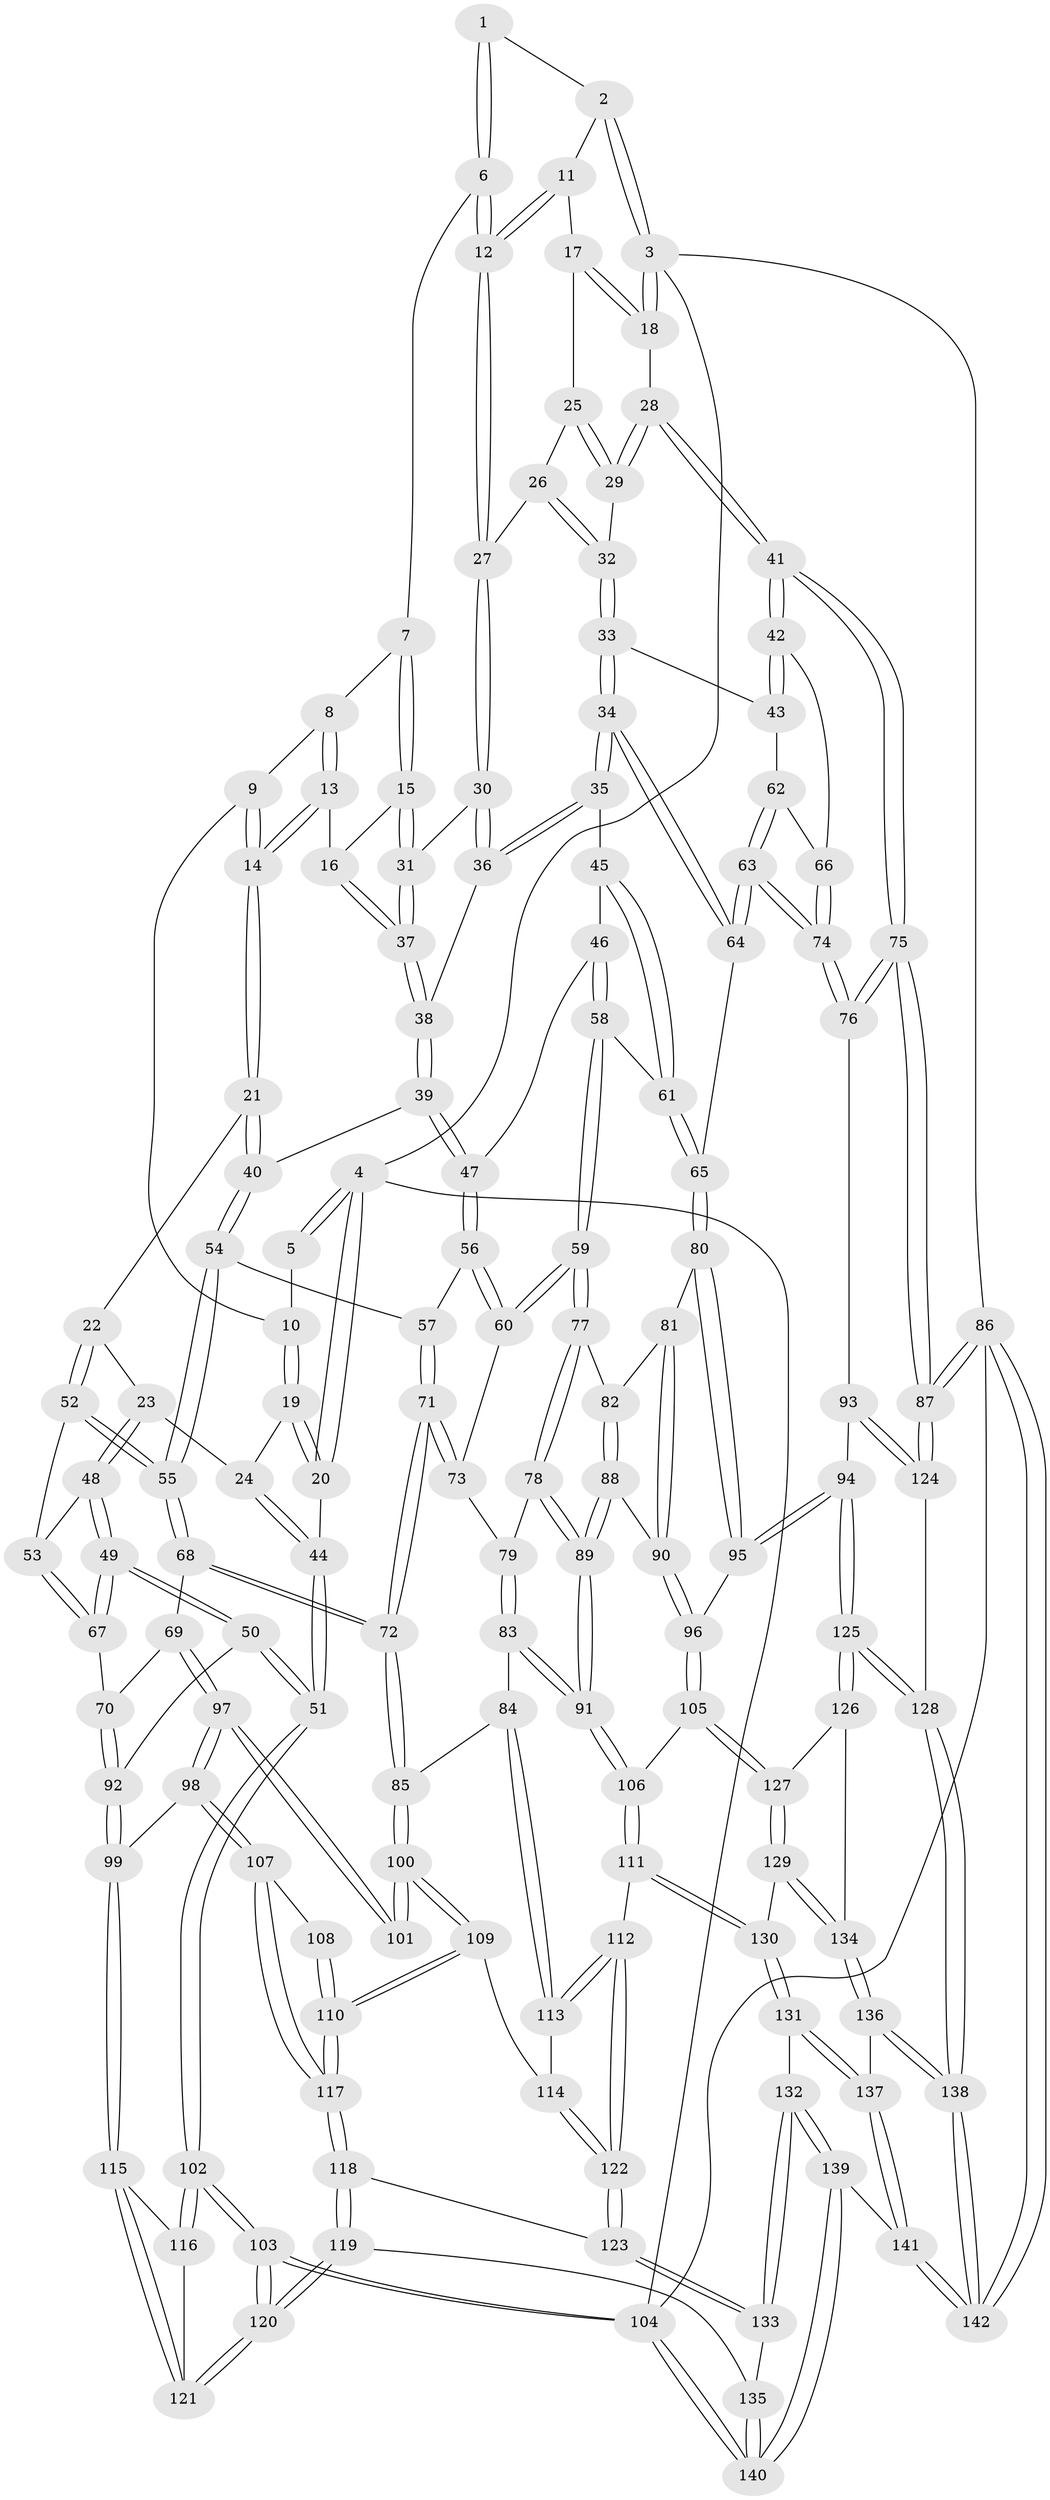 // Generated by graph-tools (version 1.1) at 2025/03/03/09/25 03:03:15]
// undirected, 142 vertices, 352 edges
graph export_dot {
graph [start="1"]
  node [color=gray90,style=filled];
  1 [pos="+0.6445938720719687+0"];
  2 [pos="+0.8277204322944989+0"];
  3 [pos="+1+0"];
  4 [pos="+0+0"];
  5 [pos="+0.15556522625844907+0"];
  6 [pos="+0.6420504987203887+0"];
  7 [pos="+0.5530459465035592+0"];
  8 [pos="+0.4274612824398515+0.0695533875409854"];
  9 [pos="+0.3287423438637267+0.039754723360627214"];
  10 [pos="+0.17680074468968518+0"];
  11 [pos="+0.9071208020333363+0.07127816278481927"];
  12 [pos="+0.668944300833687+0"];
  13 [pos="+0.4320580955285668+0.17228653254360413"];
  14 [pos="+0.34462110580622785+0.22650653944734742"];
  15 [pos="+0.5213179390496125+0.11997588568794838"];
  16 [pos="+0.4604372795738434+0.17263282969696425"];
  17 [pos="+0.9079845843481942+0.07315081340292932"];
  18 [pos="+1+0"];
  19 [pos="+0.1386821948566737+0.1228148704134889"];
  20 [pos="+0+0.12693226161076068"];
  21 [pos="+0.33129253733337616+0.24708664205002123"];
  22 [pos="+0.18221889414980874+0.2289450093645753"];
  23 [pos="+0.18026198458312273+0.22784712882956873"];
  24 [pos="+0.1523121706829001+0.20104722336022826"];
  25 [pos="+0.9077938011968074+0.07366851615820268"];
  26 [pos="+0.84521694168431+0.11619349950865686"];
  27 [pos="+0.7042054872966542+0.0795669606646722"];
  28 [pos="+1+0.2212090302374951"];
  29 [pos="+0.9652668008373715+0.1776048373225312"];
  30 [pos="+0.6966295297144843+0.13151499084426987"];
  31 [pos="+0.5895986684198784+0.19636741755153736"];
  32 [pos="+0.8778490517253248+0.21441499376069867"];
  33 [pos="+0.8299894181577404+0.29031642324253737"];
  34 [pos="+0.8003778241495435+0.298490456184565"];
  35 [pos="+0.7719994627475415+0.2878822047267731"];
  36 [pos="+0.7465151811112894+0.25164747903458223"];
  37 [pos="+0.553498663039815+0.2548725950370971"];
  38 [pos="+0.5533341461893924+0.27495668302560755"];
  39 [pos="+0.5473992018160294+0.2965656737312022"];
  40 [pos="+0.34073694758452133+0.26402070772779695"];
  41 [pos="+1+0.35877991529924197"];
  42 [pos="+1+0.3581273770383554"];
  43 [pos="+0.8835770412683276+0.3138833057407001"];
  44 [pos="+0+0.35828825527567343"];
  45 [pos="+0.7011983138369191+0.3362252070659362"];
  46 [pos="+0.6944229465800882+0.33919658677774284"];
  47 [pos="+0.5498704682036583+0.3085963226069826"];
  48 [pos="+0.08653626138899623+0.38954059840807936"];
  49 [pos="+0+0.4557565197903718"];
  50 [pos="+0+0.46524924788527844"];
  51 [pos="+0+0.46454188370418625"];
  52 [pos="+0.19743586483949332+0.37570215397747714"];
  53 [pos="+0.15044685279472622+0.41581578677044756"];
  54 [pos="+0.3507754382934772+0.32499630000438395"];
  55 [pos="+0.26068363370497394+0.4278581808539544"];
  56 [pos="+0.5382489698467522+0.35976049934124743"];
  57 [pos="+0.4007176028408077+0.3877203815022062"];
  58 [pos="+0.6333282435051227+0.43493791684817745"];
  59 [pos="+0.5909234615821722+0.44755654934950023"];
  60 [pos="+0.5620417975478752+0.4238777067710642"];
  61 [pos="+0.7206731671556258+0.467788394948613"];
  62 [pos="+0.8995057907026045+0.42581935170348184"];
  63 [pos="+0.8430473650927817+0.5010904775259436"];
  64 [pos="+0.8047515208099758+0.4857863668760838"];
  65 [pos="+0.7692010561488037+0.5001247246119045"];
  66 [pos="+1+0.37309716987010594"];
  67 [pos="+0.154895970134522+0.46660686332340284"];
  68 [pos="+0.263014996743202+0.4801108306162666"];
  69 [pos="+0.19671861659320397+0.5221475477833764"];
  70 [pos="+0.18983830940202795+0.5175305853760572"];
  71 [pos="+0.4033710412349205+0.4828627713538295"];
  72 [pos="+0.3778132135838055+0.5248462733563941"];
  73 [pos="+0.47402818868284996+0.4738383618200757"];
  74 [pos="+0.8562482107512793+0.5113670489210986"];
  75 [pos="+1+0.5544859963781328"];
  76 [pos="+0.8800559731341996+0.537051187688797"];
  77 [pos="+0.5927339175228017+0.5172828852140281"];
  78 [pos="+0.5882615027532223+0.5239771166336668"];
  79 [pos="+0.5052299930649332+0.5147612432507768"];
  80 [pos="+0.7624654927716991+0.5091398013498906"];
  81 [pos="+0.7170867843938707+0.5328669093577716"];
  82 [pos="+0.6323715584372168+0.5309100914964351"];
  83 [pos="+0.47286631663087214+0.6106853495166484"];
  84 [pos="+0.39888150135645667+0.5962263196243651"];
  85 [pos="+0.39090160876742863+0.5926156000874004"];
  86 [pos="+1+1"];
  87 [pos="+1+0.7902621008616099"];
  88 [pos="+0.6692170500916348+0.6144855964996194"];
  89 [pos="+0.5456123128955468+0.6352819702825774"];
  90 [pos="+0.6741071749084123+0.6152399284585012"];
  91 [pos="+0.5439606460278242+0.6370753799513992"];
  92 [pos="+0.01989228716687309+0.5246124065472403"];
  93 [pos="+0.8610200998801123+0.67356936893716"];
  94 [pos="+0.7958068570311592+0.7044246364512508"];
  95 [pos="+0.7586926057942389+0.6809217976859776"];
  96 [pos="+0.7318376160904819+0.6781478744706513"];
  97 [pos="+0.19213352458122235+0.5845558490478053"];
  98 [pos="+0.1658220242914021+0.6333841202980723"];
  99 [pos="+0.1597975355735316+0.6353300151513949"];
  100 [pos="+0.3846755568909241+0.5979889470923512"];
  101 [pos="+0.3253409065959992+0.6087565996908662"];
  102 [pos="+0+0.6432937747766764"];
  103 [pos="+0+1"];
  104 [pos="+0+1"];
  105 [pos="+0.6211934551274585+0.7358007445437978"];
  106 [pos="+0.5527337483075533+0.6811522158885212"];
  107 [pos="+0.2153376294895081+0.6805958521649701"];
  108 [pos="+0.2776672153670003+0.6516178783958277"];
  109 [pos="+0.3548007202407333+0.6733609566126918"];
  110 [pos="+0.313640908906385+0.7177428263844764"];
  111 [pos="+0.4670085871745983+0.7808460210693"];
  112 [pos="+0.45972930864456557+0.7794983321296762"];
  113 [pos="+0.4381472585613979+0.7426783188748172"];
  114 [pos="+0.3782360298834117+0.7131327084224275"];
  115 [pos="+0.14769296437914475+0.6454804287930483"];
  116 [pos="+0+0.6493520230570929"];
  117 [pos="+0.2666939242107138+0.7838240502550228"];
  118 [pos="+0.266675737702025+0.7851890943521895"];
  119 [pos="+0.14459421502315326+0.894413629314441"];
  120 [pos="+0.04246364493442719+0.9470606338121274"];
  121 [pos="+0.11775631134854267+0.7130154712847867"];
  122 [pos="+0.37645117438133674+0.8024078158925313"];
  123 [pos="+0.351087806357949+0.8149180561078437"];
  124 [pos="+1+0.7925361752356067"];
  125 [pos="+0.7877119525829183+0.8389998400438059"];
  126 [pos="+0.6957888896640998+0.8221734438574203"];
  127 [pos="+0.6274427240581013+0.7722806342295899"];
  128 [pos="+0.8250155939668512+0.9030876755429853"];
  129 [pos="+0.5678008420799165+0.84702571921897"];
  130 [pos="+0.5096594074977528+0.8563114421426433"];
  131 [pos="+0.49593618912962206+0.8903842770946072"];
  132 [pos="+0.45773106521334833+0.9212546373654704"];
  133 [pos="+0.3755309089458298+0.8989961542991481"];
  134 [pos="+0.6260801752449688+0.9020354715203525"];
  135 [pos="+0.3421320311003423+0.9365106555854218"];
  136 [pos="+0.6278257210823576+0.9086534441165065"];
  137 [pos="+0.5877744218366636+0.9858604203858331"];
  138 [pos="+0.8025804682215908+0.9656858265731332"];
  139 [pos="+0.44372799726318923+1"];
  140 [pos="+0.3605136678051251+1"];
  141 [pos="+0.6070789200437233+1"];
  142 [pos="+0.7755124257521083+1"];
  1 -- 2;
  1 -- 6;
  1 -- 6;
  2 -- 3;
  2 -- 3;
  2 -- 11;
  3 -- 4;
  3 -- 18;
  3 -- 18;
  3 -- 86;
  4 -- 5;
  4 -- 5;
  4 -- 20;
  4 -- 20;
  4 -- 104;
  5 -- 10;
  6 -- 7;
  6 -- 12;
  6 -- 12;
  7 -- 8;
  7 -- 15;
  7 -- 15;
  8 -- 9;
  8 -- 13;
  8 -- 13;
  9 -- 10;
  9 -- 14;
  9 -- 14;
  10 -- 19;
  10 -- 19;
  11 -- 12;
  11 -- 12;
  11 -- 17;
  12 -- 27;
  12 -- 27;
  13 -- 14;
  13 -- 14;
  13 -- 16;
  14 -- 21;
  14 -- 21;
  15 -- 16;
  15 -- 31;
  15 -- 31;
  16 -- 37;
  16 -- 37;
  17 -- 18;
  17 -- 18;
  17 -- 25;
  18 -- 28;
  19 -- 20;
  19 -- 20;
  19 -- 24;
  20 -- 44;
  21 -- 22;
  21 -- 40;
  21 -- 40;
  22 -- 23;
  22 -- 52;
  22 -- 52;
  23 -- 24;
  23 -- 48;
  23 -- 48;
  24 -- 44;
  24 -- 44;
  25 -- 26;
  25 -- 29;
  25 -- 29;
  26 -- 27;
  26 -- 32;
  26 -- 32;
  27 -- 30;
  27 -- 30;
  28 -- 29;
  28 -- 29;
  28 -- 41;
  28 -- 41;
  29 -- 32;
  30 -- 31;
  30 -- 36;
  30 -- 36;
  31 -- 37;
  31 -- 37;
  32 -- 33;
  32 -- 33;
  33 -- 34;
  33 -- 34;
  33 -- 43;
  34 -- 35;
  34 -- 35;
  34 -- 64;
  34 -- 64;
  35 -- 36;
  35 -- 36;
  35 -- 45;
  36 -- 38;
  37 -- 38;
  37 -- 38;
  38 -- 39;
  38 -- 39;
  39 -- 40;
  39 -- 47;
  39 -- 47;
  40 -- 54;
  40 -- 54;
  41 -- 42;
  41 -- 42;
  41 -- 75;
  41 -- 75;
  42 -- 43;
  42 -- 43;
  42 -- 66;
  43 -- 62;
  44 -- 51;
  44 -- 51;
  45 -- 46;
  45 -- 61;
  45 -- 61;
  46 -- 47;
  46 -- 58;
  46 -- 58;
  47 -- 56;
  47 -- 56;
  48 -- 49;
  48 -- 49;
  48 -- 53;
  49 -- 50;
  49 -- 50;
  49 -- 67;
  49 -- 67;
  50 -- 51;
  50 -- 51;
  50 -- 92;
  51 -- 102;
  51 -- 102;
  52 -- 53;
  52 -- 55;
  52 -- 55;
  53 -- 67;
  53 -- 67;
  54 -- 55;
  54 -- 55;
  54 -- 57;
  55 -- 68;
  55 -- 68;
  56 -- 57;
  56 -- 60;
  56 -- 60;
  57 -- 71;
  57 -- 71;
  58 -- 59;
  58 -- 59;
  58 -- 61;
  59 -- 60;
  59 -- 60;
  59 -- 77;
  59 -- 77;
  60 -- 73;
  61 -- 65;
  61 -- 65;
  62 -- 63;
  62 -- 63;
  62 -- 66;
  63 -- 64;
  63 -- 64;
  63 -- 74;
  63 -- 74;
  64 -- 65;
  65 -- 80;
  65 -- 80;
  66 -- 74;
  66 -- 74;
  67 -- 70;
  68 -- 69;
  68 -- 72;
  68 -- 72;
  69 -- 70;
  69 -- 97;
  69 -- 97;
  70 -- 92;
  70 -- 92;
  71 -- 72;
  71 -- 72;
  71 -- 73;
  71 -- 73;
  72 -- 85;
  72 -- 85;
  73 -- 79;
  74 -- 76;
  74 -- 76;
  75 -- 76;
  75 -- 76;
  75 -- 87;
  75 -- 87;
  76 -- 93;
  77 -- 78;
  77 -- 78;
  77 -- 82;
  78 -- 79;
  78 -- 89;
  78 -- 89;
  79 -- 83;
  79 -- 83;
  80 -- 81;
  80 -- 95;
  80 -- 95;
  81 -- 82;
  81 -- 90;
  81 -- 90;
  82 -- 88;
  82 -- 88;
  83 -- 84;
  83 -- 91;
  83 -- 91;
  84 -- 85;
  84 -- 113;
  84 -- 113;
  85 -- 100;
  85 -- 100;
  86 -- 87;
  86 -- 87;
  86 -- 142;
  86 -- 142;
  86 -- 104;
  87 -- 124;
  87 -- 124;
  88 -- 89;
  88 -- 89;
  88 -- 90;
  89 -- 91;
  89 -- 91;
  90 -- 96;
  90 -- 96;
  91 -- 106;
  91 -- 106;
  92 -- 99;
  92 -- 99;
  93 -- 94;
  93 -- 124;
  93 -- 124;
  94 -- 95;
  94 -- 95;
  94 -- 125;
  94 -- 125;
  95 -- 96;
  96 -- 105;
  96 -- 105;
  97 -- 98;
  97 -- 98;
  97 -- 101;
  97 -- 101;
  98 -- 99;
  98 -- 107;
  98 -- 107;
  99 -- 115;
  99 -- 115;
  100 -- 101;
  100 -- 101;
  100 -- 109;
  100 -- 109;
  102 -- 103;
  102 -- 103;
  102 -- 116;
  102 -- 116;
  103 -- 104;
  103 -- 104;
  103 -- 120;
  103 -- 120;
  104 -- 140;
  104 -- 140;
  105 -- 106;
  105 -- 127;
  105 -- 127;
  106 -- 111;
  106 -- 111;
  107 -- 108;
  107 -- 117;
  107 -- 117;
  108 -- 110;
  108 -- 110;
  109 -- 110;
  109 -- 110;
  109 -- 114;
  110 -- 117;
  110 -- 117;
  111 -- 112;
  111 -- 130;
  111 -- 130;
  112 -- 113;
  112 -- 113;
  112 -- 122;
  112 -- 122;
  113 -- 114;
  114 -- 122;
  114 -- 122;
  115 -- 116;
  115 -- 121;
  115 -- 121;
  116 -- 121;
  117 -- 118;
  117 -- 118;
  118 -- 119;
  118 -- 119;
  118 -- 123;
  119 -- 120;
  119 -- 120;
  119 -- 135;
  120 -- 121;
  120 -- 121;
  122 -- 123;
  122 -- 123;
  123 -- 133;
  123 -- 133;
  124 -- 128;
  125 -- 126;
  125 -- 126;
  125 -- 128;
  125 -- 128;
  126 -- 127;
  126 -- 134;
  127 -- 129;
  127 -- 129;
  128 -- 138;
  128 -- 138;
  129 -- 130;
  129 -- 134;
  129 -- 134;
  130 -- 131;
  130 -- 131;
  131 -- 132;
  131 -- 137;
  131 -- 137;
  132 -- 133;
  132 -- 133;
  132 -- 139;
  132 -- 139;
  133 -- 135;
  134 -- 136;
  134 -- 136;
  135 -- 140;
  135 -- 140;
  136 -- 137;
  136 -- 138;
  136 -- 138;
  137 -- 141;
  137 -- 141;
  138 -- 142;
  138 -- 142;
  139 -- 140;
  139 -- 140;
  139 -- 141;
  141 -- 142;
  141 -- 142;
}

